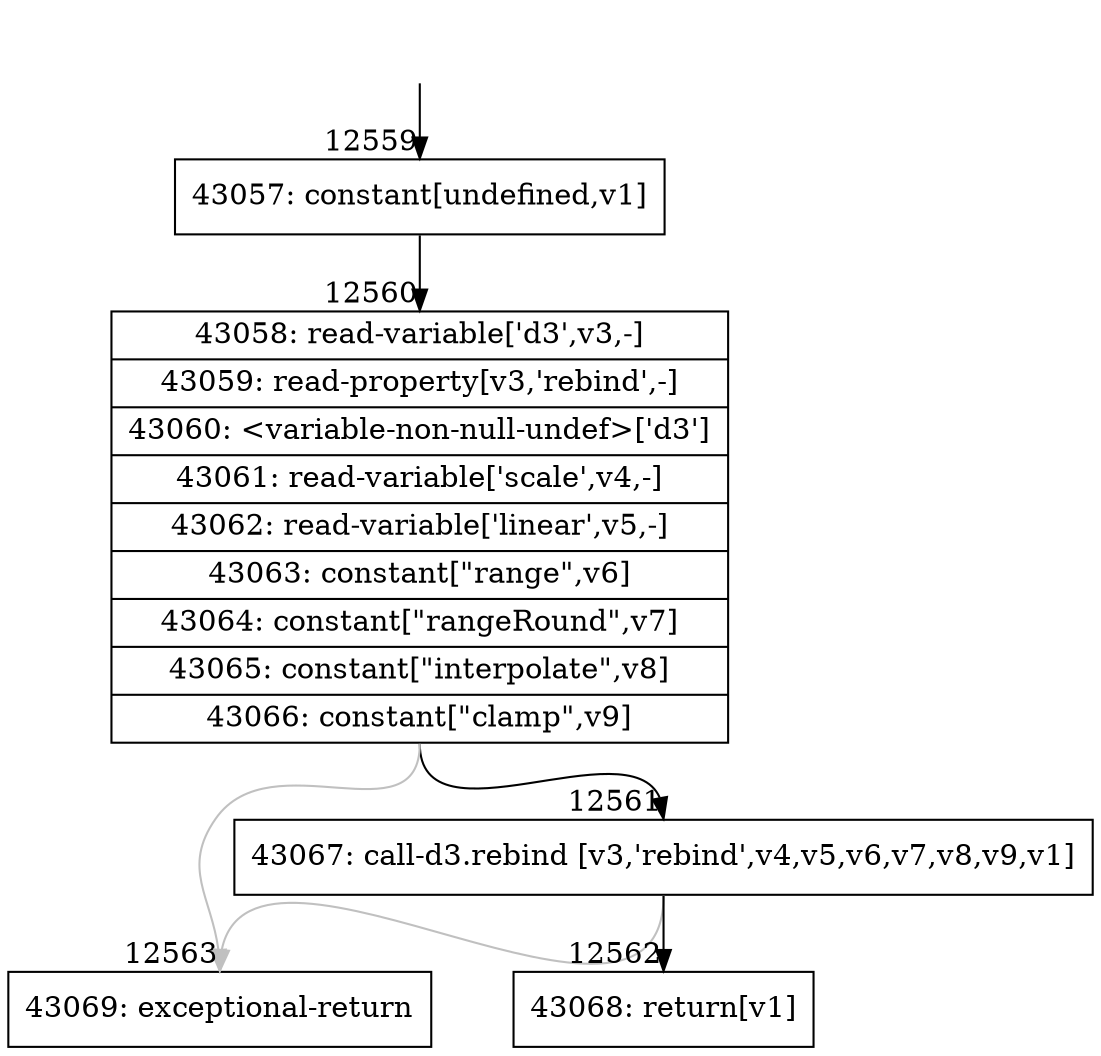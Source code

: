 digraph {
rankdir="TD"
BB_entry1164[shape=none,label=""];
BB_entry1164 -> BB12559 [tailport=s, headport=n, headlabel="    12559"]
BB12559 [shape=record label="{43057: constant[undefined,v1]}" ] 
BB12559 -> BB12560 [tailport=s, headport=n, headlabel="      12560"]
BB12560 [shape=record label="{43058: read-variable['d3',v3,-]|43059: read-property[v3,'rebind',-]|43060: \<variable-non-null-undef\>['d3']|43061: read-variable['scale',v4,-]|43062: read-variable['linear',v5,-]|43063: constant[\"range\",v6]|43064: constant[\"rangeRound\",v7]|43065: constant[\"interpolate\",v8]|43066: constant[\"clamp\",v9]}" ] 
BB12560 -> BB12561 [tailport=s, headport=n, headlabel="      12561"]
BB12560 -> BB12563 [tailport=s, headport=n, color=gray, headlabel="      12563"]
BB12561 [shape=record label="{43067: call-d3.rebind [v3,'rebind',v4,v5,v6,v7,v8,v9,v1]}" ] 
BB12561 -> BB12562 [tailport=s, headport=n, headlabel="      12562"]
BB12561 -> BB12563 [tailport=s, headport=n, color=gray]
BB12562 [shape=record label="{43068: return[v1]}" ] 
BB12563 [shape=record label="{43069: exceptional-return}" ] 
//#$~ 7538
}
